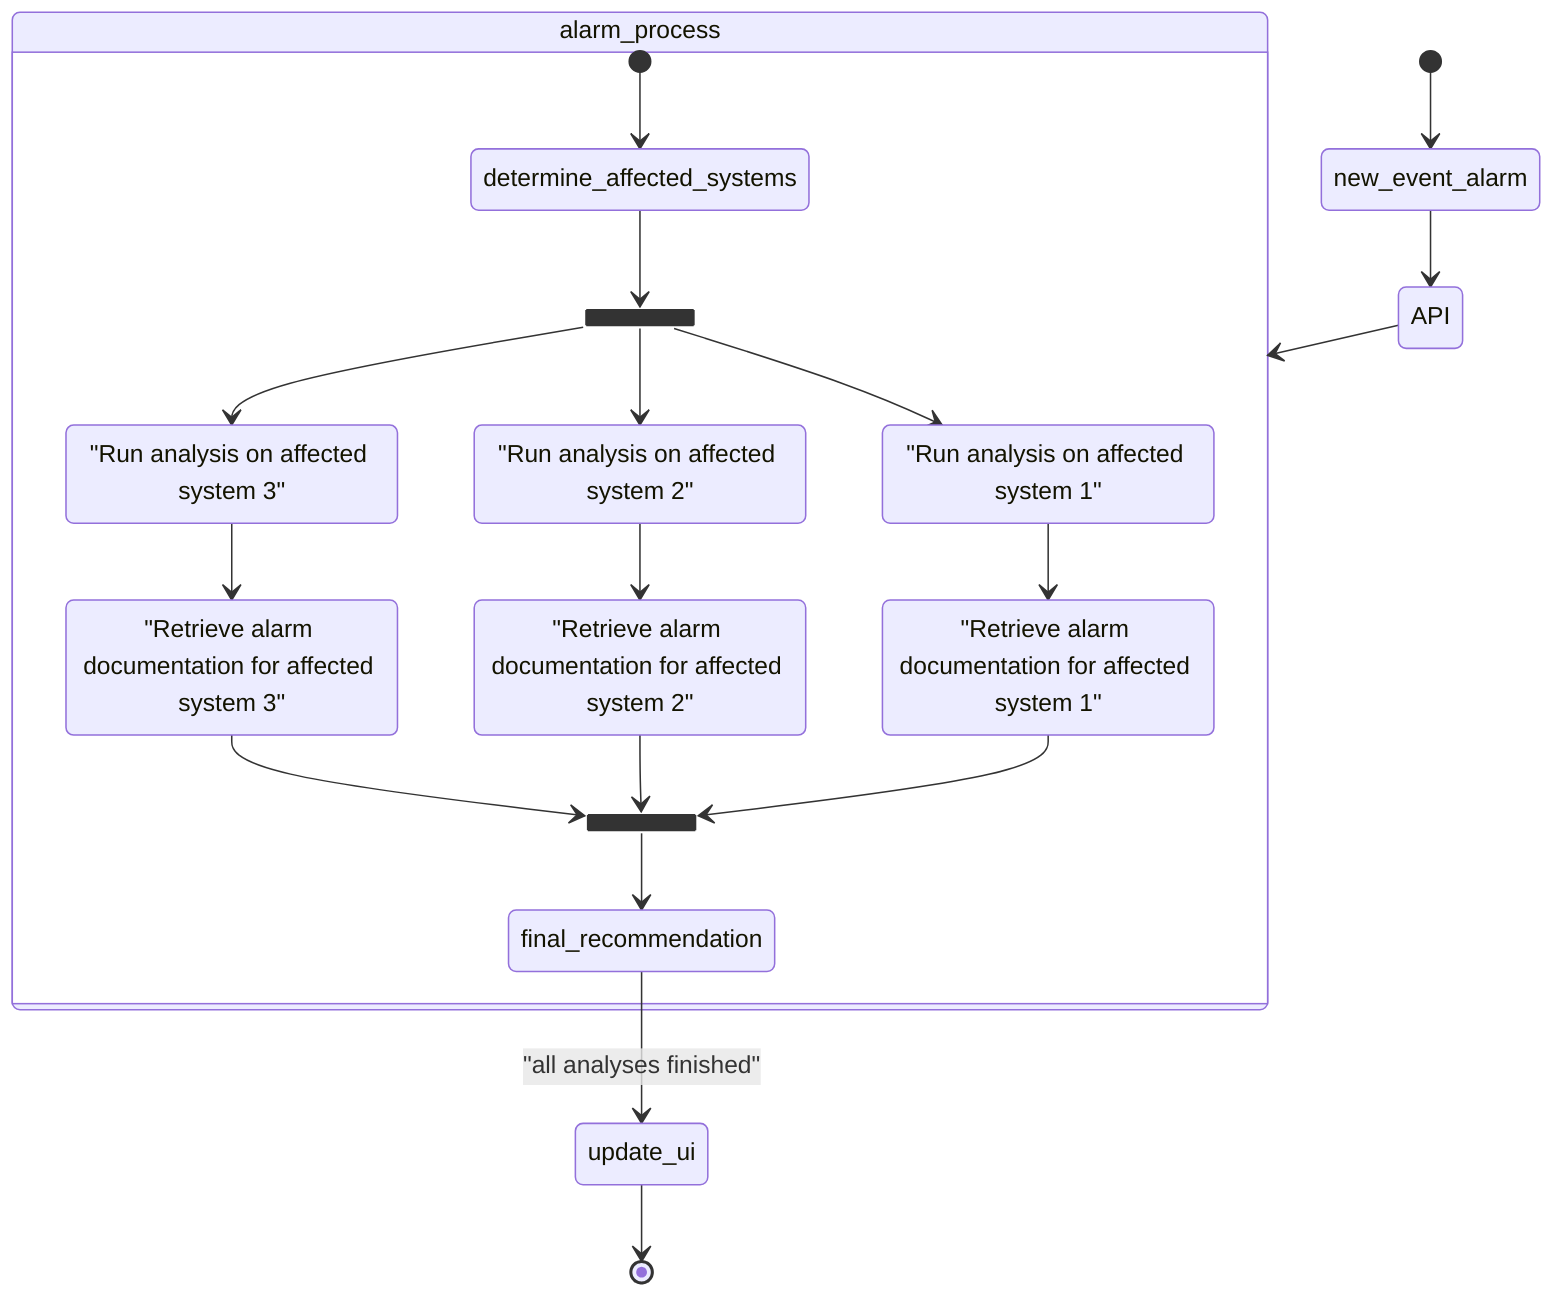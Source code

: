 %% stateDiagram-v2
%%     [*] -->  new_event_alarm
%%     new_event_alarm --> API
%%     API --> start_alarm_process
%%     start_alarm_process -->  retrieve_documentation_step
%%     retrieve_documentation_step --> run_analysis
%%     run_analysis --> final_recommendation
%%     final_recommendation --> update_ui
%%     update_ui --> [*]

stateDiagram-v2
    run_analysis1: "Run analysis on affected system 1"
    run_analysis2: "Run analysis on affected system 2"
    run_analysis3: "Run analysis on affected system 3"
    retrieve_alarm_documentation1: "Retrieve alarm documentation for affected system 1"
    retrieve_alarm_documentation2: "Retrieve alarm documentation for affected system 2"
    retrieve_alarm_documentation3: "Retrieve alarm documentation for affected system 3"

    [*] -->  new_event_alarm
    new_event_alarm --> API
    API --> alarm_process
    state alarm_process {
        [*] --> determine_affected_systems
        %% determine_affected_systems --> final_recommendation: "count of affected systems event"
        state fork_state <<fork>>
            determine_affected_systems --> fork_state
            fork_state --> run_analysis1
            run_analysis1 --> retrieve_alarm_documentation1
            fork_state --> run_analysis2
            run_analysis2 --> retrieve_alarm_documentation2
            fork_state --> run_analysis3
            run_analysis3 --> retrieve_alarm_documentation3
        state join_state <<join>>
            retrieve_alarm_documentation1 --> join_state
            retrieve_alarm_documentation2 --> join_state
            retrieve_alarm_documentation3 --> join_state
            join_state --> final_recommendation
            %%final_recommendation --> final_recommendation: "wait for all analyses to finish"
    }
    final_recommendation --> update_ui: "all analyses finished"
    update_ui --> [*]